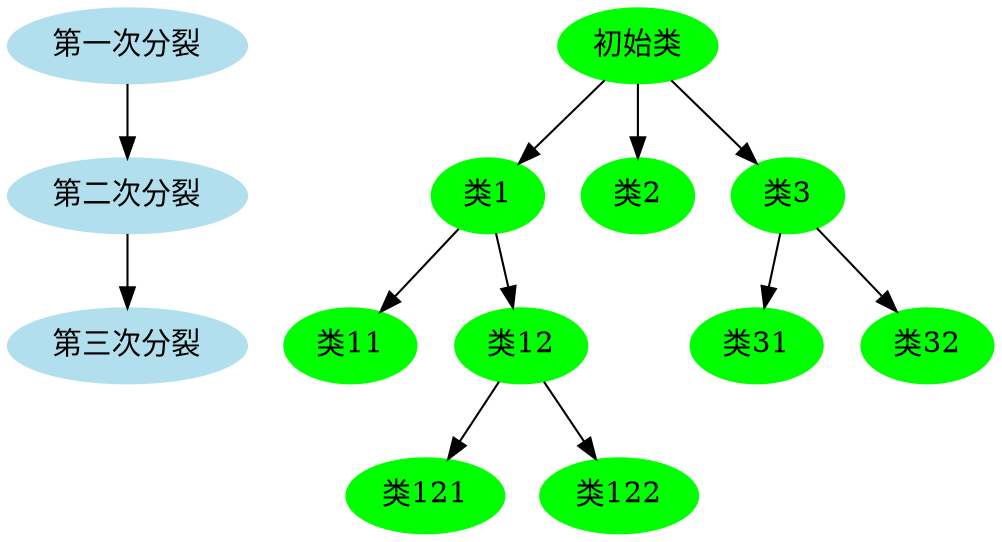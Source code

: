 digraph 分裂的层次聚类 {
	/*size = "6,6";*/
	//node [color=lightblue2, style=filled];
	//edge [style=filled];
	//rankdir=LR
/*	subgraph c_1 {
		 style=filled;
		 color = lightgrey;
		 edge [color="red", dir=none, style="filled"]; 
		 "类1" -> "类2" -> "类3";
		 label="第一次分裂";
	}

	subgraph c_2 {
		 style=filled
		 color = beige
		 edge [color="green", dir="none", style="filled"]; 
		 "类11" -> "类12" -> "类2" -> "类31" -> "类32";
		 label="第二次分裂";
	}

	subgraph c_3 {
		 color=bisque
		 edge [color="blue", dir="none", style="filled"];
		 "类11" -> "类121" -> "类122" -> "类2" -> "类31" -> "类32";
		 label="第三次分裂";
	}

	{rank=same; "类1" "类2" "类3" "第一次分裂"}
	{rank=same; "类11" "类12" "类31" "类32" "第二次分裂"}
	{rank=same; "类121" "类122" "第三次分裂"}
*/	node[group=a, color=lightblue2, style=filled];
	"第一次分裂" -> "第二次分裂" -> "第三次分裂";
	
	node[group="", color=green, style=filled];
	"初始类" -> "类1";
	"初始类" -> "类2";
	"初始类" -> "类3";
	"类1" -> "类11";
	"类1" -> "类12";
	"类3" -> "类31";
	"类3" -> "类32";
	"类12"-> "类121";
	"类12" -> "类122";


 
}
